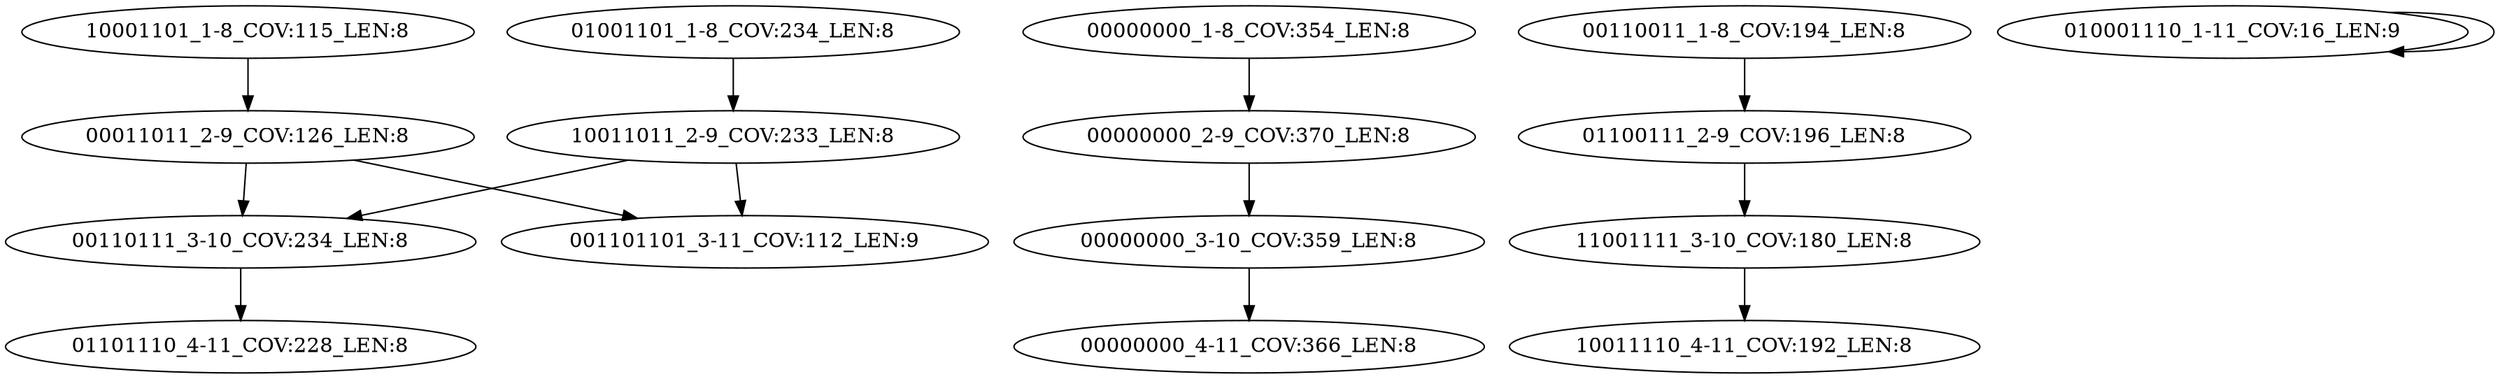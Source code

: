 digraph G {
    "10001101_1-8_COV:115_LEN:8" -> "00011011_2-9_COV:126_LEN:8";
    "00000000_2-9_COV:370_LEN:8" -> "00000000_3-10_COV:359_LEN:8";
    "10011011_2-9_COV:233_LEN:8" -> "00110111_3-10_COV:234_LEN:8";
    "10011011_2-9_COV:233_LEN:8" -> "001101101_3-11_COV:112_LEN:9";
    "01001101_1-8_COV:234_LEN:8" -> "10011011_2-9_COV:233_LEN:8";
    "00110011_1-8_COV:194_LEN:8" -> "01100111_2-9_COV:196_LEN:8";
    "01100111_2-9_COV:196_LEN:8" -> "11001111_3-10_COV:180_LEN:8";
    "00011011_2-9_COV:126_LEN:8" -> "00110111_3-10_COV:234_LEN:8";
    "00011011_2-9_COV:126_LEN:8" -> "001101101_3-11_COV:112_LEN:9";
    "11001111_3-10_COV:180_LEN:8" -> "10011110_4-11_COV:192_LEN:8";
    "00000000_1-8_COV:354_LEN:8" -> "00000000_2-9_COV:370_LEN:8";
    "00110111_3-10_COV:234_LEN:8" -> "01101110_4-11_COV:228_LEN:8";
    "00000000_3-10_COV:359_LEN:8" -> "00000000_4-11_COV:366_LEN:8";
    "010001110_1-11_COV:16_LEN:9" -> "010001110_1-11_COV:16_LEN:9";
}

